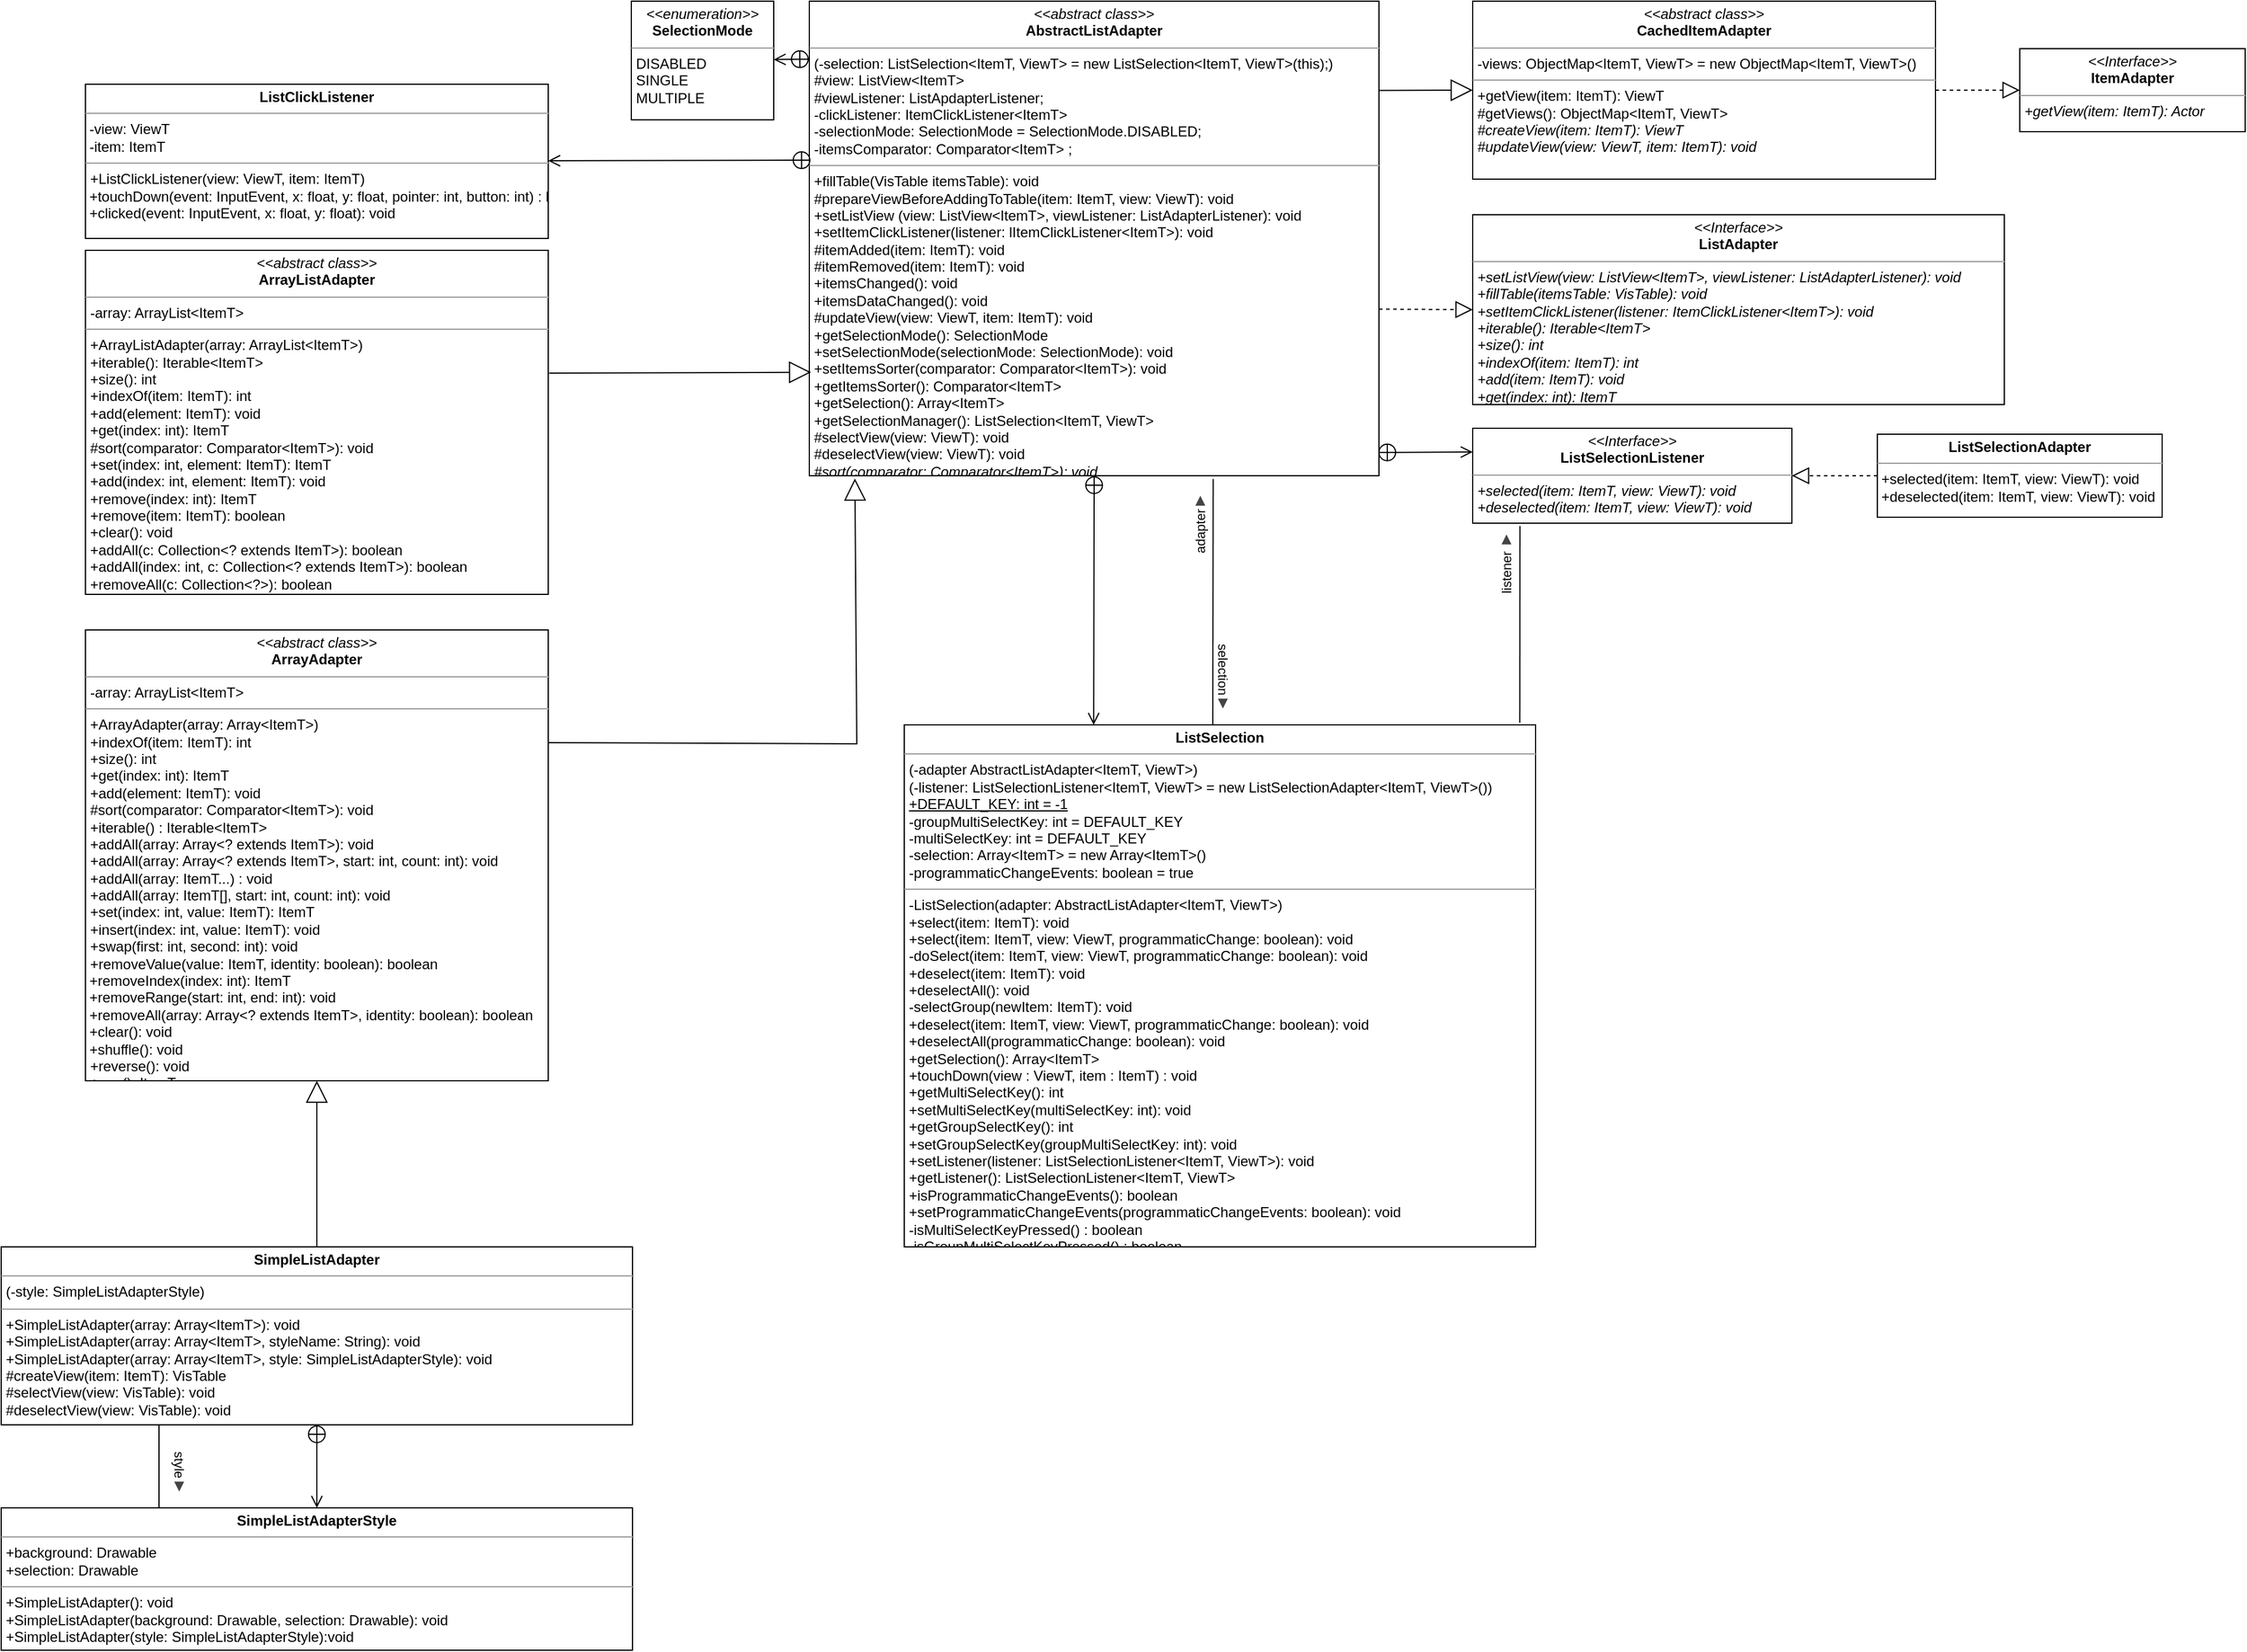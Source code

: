 <mxfile version="13.8.0" type="device"><diagram name="Page-1" id="e7e014a7-5840-1c2e-5031-d8a46d1fe8dd"><mxGraphModel dx="1085" dy="1559" grid="1" gridSize="10" guides="1" tooltips="1" connect="1" arrows="1" fold="1" page="1" pageScale="1" pageWidth="2336" pageHeight="1654" background="#ffffff" math="0" shadow="0"><root><mxCell id="0"/><mxCell id="1" parent="0"/><mxCell id="TXQ5Nb50Pb1mhrxCTXwo-2" value="&lt;p style=&quot;margin: 0px ; margin-top: 4px ; text-align: center&quot;&gt;&lt;i&gt;&amp;lt;&amp;lt;abstract class&amp;gt;&amp;gt;&lt;/i&gt;&lt;br&gt;&lt;b&gt;AbstractListAdapter&lt;/b&gt;&lt;/p&gt;&lt;hr size=&quot;1&quot;&gt;&lt;p style=&quot;margin: 0px ; margin-left: 4px&quot;&gt;(-selection: ListSelection&amp;lt;ItemT, ViewT&amp;gt;&amp;nbsp;= new ListSelection&amp;lt;ItemT, ViewT&amp;gt;(this);)&lt;br&gt;&lt;/p&gt;&lt;p style=&quot;margin: 0px ; margin-left: 4px&quot;&gt;#view: ListView&amp;lt;ItemT&amp;gt;&lt;br style=&quot;padding: 0px ; margin: 0px&quot;&gt;#viewListener: ListApdapterListener;&lt;br style=&quot;padding: 0px ; margin: 0px&quot;&gt;-clickListener: ItemClickListener&amp;lt;ItemT&amp;gt;&lt;br style=&quot;padding: 0px ; margin: 0px&quot;&gt;-selectionMode: SelectionMode = SelectionMode.DISABLED;&lt;br style=&quot;padding: 0px ; margin: 0px&quot;&gt;-itemsComparator:&amp;nbsp;Comparator&amp;lt;ItemT&amp;gt; ;&lt;/p&gt;&lt;hr size=&quot;1&quot;&gt;&lt;p style=&quot;margin: 0px ; margin-left: 4px&quot;&gt;+fillTable(VisTable itemsTable): void&lt;br style=&quot;padding: 0px ; margin: 0px&quot;&gt;#prepareViewBeforeAddingToTable(item: ItemT, view: ViewT): void&lt;br style=&quot;padding: 0px ; margin: 0px&quot;&gt;+setListView (view: ListView&amp;lt;ItemT&amp;gt;, viewListener: ListAdapterListener): void&lt;br style=&quot;padding: 0px ; margin: 0px&quot;&gt;+setItemClickListener(listener: lItemClickListener&amp;lt;ItemT&amp;gt;): void&lt;br style=&quot;padding: 0px ; margin: 0px&quot;&gt;#itemAdded(item: ItemT): void&lt;br style=&quot;padding: 0px ; margin: 0px&quot;&gt;#itemRemoved(item: ItemT): void&lt;br style=&quot;padding: 0px ; margin: 0px&quot;&gt;+itemsChanged(): void&lt;br style=&quot;padding: 0px ; margin: 0px&quot;&gt;+itemsDataChanged(): void&lt;br style=&quot;padding: 0px ; margin: 0px&quot;&gt;#updateView(view: ViewT, item: ItemT): void&lt;br style=&quot;padding: 0px ; margin: 0px&quot;&gt;+getSelectionMode(): SelectionMode&lt;br style=&quot;padding: 0px ; margin: 0px&quot;&gt;+setSelectionMode(selectionMode: SelectionMode): void&lt;br style=&quot;padding: 0px ; margin: 0px&quot;&gt;+setItemsSorter(comparator: Comparator&amp;lt;ItemT&amp;gt;): void&lt;br style=&quot;padding: 0px ; margin: 0px&quot;&gt;+getItemsSorter(): Comparator&amp;lt;ItemT&amp;gt;&lt;br style=&quot;padding: 0px ; margin: 0px&quot;&gt;+getSelection(): Array&amp;lt;ItemT&amp;gt;&lt;br style=&quot;padding: 0px ; margin: 0px&quot;&gt;+getSelectionManager(): ListSelection&amp;lt;ItemT, ViewT&amp;gt;&lt;br style=&quot;padding: 0px ; margin: 0px&quot;&gt;#selectView(view: ViewT): void&lt;br style=&quot;padding: 0px ; margin: 0px&quot;&gt;#deselectView(view: ViewT): void&lt;br style=&quot;padding: 0px ; margin: 0px&quot;&gt;&lt;i&gt;#sort(comparator: Comparator&amp;lt;ItemT&amp;gt;): void&lt;/i&gt;&lt;br&gt;&lt;/p&gt;" style="verticalAlign=top;align=left;overflow=fill;fontSize=12;fontFamily=Helvetica;html=1;" vertex="1" parent="1"><mxGeometry x="840" y="40" width="480" height="400" as="geometry"/></mxCell><mxCell id="TXQ5Nb50Pb1mhrxCTXwo-3" value="&lt;p style=&quot;margin: 0px ; margin-top: 4px ; text-align: center&quot;&gt;&lt;i&gt;&amp;lt;&amp;lt;abstract class&amp;gt;&amp;gt;&lt;/i&gt;&lt;br&gt;&lt;b&gt;CachedItemAdapter&lt;/b&gt;&lt;/p&gt;&lt;hr size=&quot;1&quot;&gt;&lt;p style=&quot;margin: 0px ; margin-left: 4px&quot;&gt;&lt;span style=&quot;font-size: 12px&quot;&gt;-views: ObjectMap&amp;lt;ItemT, ViewT&amp;gt; = new ObjectMap&amp;lt;ItemT, ViewT&amp;gt;()&lt;/span&gt;&lt;br&gt;&lt;/p&gt;&lt;hr size=&quot;1&quot;&gt;&lt;p style=&quot;margin: 0px ; margin-left: 4px&quot;&gt;&lt;span style=&quot;font-size: 12px&quot;&gt;+getView(item: ItemT): ViewT&lt;/span&gt;&lt;br&gt;&lt;/p&gt;&lt;p style=&quot;margin: 0px ; margin-left: 4px&quot;&gt;&lt;span style=&quot;font-size: 12px&quot;&gt;#getViews():&amp;nbsp;&lt;/span&gt;&lt;span&gt;ObjectMap&amp;lt;ItemT, ViewT&amp;gt;&lt;/span&gt;&lt;/p&gt;&lt;p style=&quot;margin: 0px ; margin-left: 4px&quot;&gt;&lt;span&gt;&lt;i&gt;&lt;span style=&quot;font-size: 12px&quot;&gt;#createView(item: ItemT): ViewT&lt;/span&gt;&lt;br&gt;&lt;/i&gt;&lt;/span&gt;&lt;/p&gt;&lt;p style=&quot;margin: 0px ; margin-left: 4px&quot;&gt;&lt;span&gt;&lt;span style=&quot;font-size: 12px&quot;&gt;&lt;i&gt;#updateView(view: ViewT, item: ItemT): void&lt;/i&gt;&lt;/span&gt;&lt;br&gt;&lt;/span&gt;&lt;/p&gt;" style="verticalAlign=top;align=left;overflow=fill;fontSize=12;fontFamily=Helvetica;html=1;" vertex="1" parent="1"><mxGeometry x="1399" y="40" width="390" height="150" as="geometry"/></mxCell><mxCell id="TXQ5Nb50Pb1mhrxCTXwo-4" value="&lt;p style=&quot;margin: 0px ; margin-top: 4px ; text-align: center&quot;&gt;&lt;i&gt;&amp;lt;&amp;lt;Interface&amp;gt;&amp;gt;&lt;/i&gt;&lt;br&gt;&lt;b&gt;ItemAdapter&lt;/b&gt;&lt;/p&gt;&lt;hr size=&quot;1&quot;&gt;&lt;p style=&quot;margin: 0px ; margin-left: 4px&quot;&gt;&lt;span style=&quot;font-size: 12px&quot;&gt;&lt;i&gt;+getView(item: ItemT): Actor&lt;/i&gt;&lt;/span&gt;&lt;br&gt;&lt;/p&gt;" style="verticalAlign=top;align=left;overflow=fill;fontSize=12;fontFamily=Helvetica;html=1;" vertex="1" parent="1"><mxGeometry x="1860" y="80" width="190" height="70" as="geometry"/></mxCell><mxCell id="TXQ5Nb50Pb1mhrxCTXwo-7" value="&lt;p style=&quot;margin: 0px ; margin-top: 4px ; text-align: center&quot;&gt;&lt;i&gt;&amp;lt;&amp;lt;Interface&amp;gt;&amp;gt;&lt;/i&gt;&lt;br&gt;&lt;b&gt;ListAdapter&lt;/b&gt;&lt;/p&gt;&lt;hr size=&quot;1&quot;&gt;&lt;p style=&quot;margin: 0px ; margin-left: 4px&quot;&gt;&lt;span style=&quot;font-size: 12px&quot;&gt;&lt;i&gt;+setListView(view: ListView&amp;lt;ItemT&amp;gt;, viewListener: ListAdapterListener): void&lt;/i&gt;&lt;/span&gt;&lt;br&gt;&lt;/p&gt;&lt;p style=&quot;margin: 0px ; margin-left: 4px&quot;&gt;&lt;i&gt;&lt;span style=&quot;font-size: 12px&quot;&gt;+fillTable(itemsTable: VisTable): void&lt;/span&gt;&lt;br&gt;&lt;/i&gt;&lt;/p&gt;&lt;p style=&quot;margin: 0px ; margin-left: 4px&quot;&gt;&lt;i&gt;&lt;span style=&quot;font-size: 12px&quot;&gt;+setItemClickListener(listener: ItemClickListener&amp;lt;ItemT&amp;gt;): void&lt;/span&gt;&lt;br&gt;&lt;/i&gt;&lt;/p&gt;&lt;p style=&quot;margin: 0px ; margin-left: 4px&quot;&gt;&lt;i&gt;&lt;span style=&quot;font-size: 12px&quot;&gt;+iterable(): Iterable&amp;lt;ItemT&amp;gt;&lt;/span&gt;&lt;br&gt;&lt;/i&gt;&lt;/p&gt;&lt;p style=&quot;margin: 0px ; margin-left: 4px&quot;&gt;&lt;i&gt;&lt;span style=&quot;font-size: 12px&quot;&gt;+size(): int&lt;/span&gt;&lt;br&gt;&lt;/i&gt;&lt;/p&gt;&lt;p style=&quot;margin: 0px ; margin-left: 4px&quot;&gt;&lt;i&gt;&lt;span style=&quot;font-size: 12px&quot;&gt;+indexOf(item: ItemT): int&lt;/span&gt;&lt;br&gt;&lt;/i&gt;&lt;/p&gt;&lt;p style=&quot;margin: 0px ; margin-left: 4px&quot;&gt;&lt;i&gt;&lt;span style=&quot;font-size: 12px&quot;&gt;+add(item: ItemT): void&lt;/span&gt;&lt;br&gt;&lt;/i&gt;&lt;/p&gt;&lt;p style=&quot;margin: 0px ; margin-left: 4px&quot;&gt;&lt;i&gt;&lt;span style=&quot;font-size: 12px&quot;&gt;+get(index: int): ItemT&lt;/span&gt;&lt;br&gt;&lt;/i&gt;&lt;/p&gt;" style="verticalAlign=top;align=left;overflow=fill;fontSize=12;fontFamily=Helvetica;html=1;" vertex="1" parent="1"><mxGeometry x="1399" y="220" width="448" height="160" as="geometry"/></mxCell><mxCell id="TXQ5Nb50Pb1mhrxCTXwo-8" value="" style="endArrow=block;endSize=16;endFill=0;html=1;exitX=0.999;exitY=0.188;exitDx=0;exitDy=0;entryX=0;entryY=0.5;entryDx=0;entryDy=0;exitPerimeter=0;" edge="1" parent="1" source="TXQ5Nb50Pb1mhrxCTXwo-2" target="TXQ5Nb50Pb1mhrxCTXwo-3"><mxGeometry width="160" relative="1" as="geometry"><mxPoint x="1400" y="470" as="sourcePoint"/><mxPoint x="1560" y="470" as="targetPoint"/></mxGeometry></mxCell><mxCell id="TXQ5Nb50Pb1mhrxCTXwo-9" value="" style="endArrow=block;dashed=1;endFill=0;endSize=12;html=1;exitX=1;exitY=0.5;exitDx=0;exitDy=0;entryX=0;entryY=0.5;entryDx=0;entryDy=0;" edge="1" parent="1" source="TXQ5Nb50Pb1mhrxCTXwo-3" target="TXQ5Nb50Pb1mhrxCTXwo-4"><mxGeometry width="160" relative="1" as="geometry"><mxPoint x="1710" y="257" as="sourcePoint"/><mxPoint x="1870" y="257" as="targetPoint"/></mxGeometry></mxCell><mxCell id="TXQ5Nb50Pb1mhrxCTXwo-10" value="" style="endArrow=block;dashed=1;endFill=0;endSize=12;html=1;exitX=1;exitY=0.649;exitDx=0;exitDy=0;entryX=0;entryY=0.5;entryDx=0;entryDy=0;exitPerimeter=0;" edge="1" parent="1" source="TXQ5Nb50Pb1mhrxCTXwo-2" target="TXQ5Nb50Pb1mhrxCTXwo-7"><mxGeometry width="160" relative="1" as="geometry"><mxPoint x="1290" y="390" as="sourcePoint"/><mxPoint x="1450" y="390" as="targetPoint"/></mxGeometry></mxCell><mxCell id="TXQ5Nb50Pb1mhrxCTXwo-12" value="&lt;p style=&quot;margin: 0px ; margin-top: 4px ; text-align: center&quot;&gt;&lt;i&gt;&amp;lt;&amp;lt;abstract class&amp;gt;&amp;gt;&lt;/i&gt;&lt;br&gt;&lt;b&gt;ArrayListAdapter&lt;/b&gt;&lt;/p&gt;&lt;hr size=&quot;1&quot;&gt;&lt;p style=&quot;margin: 0px ; margin-left: 4px&quot;&gt;&lt;span style=&quot;font-size: 12px&quot;&gt;-array: ArrayList&amp;lt;ItemT&amp;gt;&lt;/span&gt;&lt;br&gt;&lt;/p&gt;&lt;hr size=&quot;1&quot;&gt;&lt;p style=&quot;margin: 0px ; margin-left: 4px&quot;&gt;&lt;span style=&quot;font-size: 12px&quot;&gt;+ArrayListAdapter(array: ArrayList&amp;lt;ItemT&amp;gt;)&lt;/span&gt;&lt;br&gt;&lt;/p&gt;&lt;p style=&quot;margin: 0px ; margin-left: 4px&quot;&gt;&lt;span style=&quot;font-size: 12px&quot;&gt;+iterable(): Iterable&amp;lt;ItemT&amp;gt;&lt;/span&gt;&lt;br&gt;&lt;/p&gt;&lt;p style=&quot;margin: 0px ; margin-left: 4px&quot;&gt;&lt;span style=&quot;font-size: 12px&quot;&gt;+size(): int&lt;/span&gt;&lt;br&gt;&lt;/p&gt;&lt;p style=&quot;margin: 0px ; margin-left: 4px&quot;&gt;&lt;span style=&quot;font-size: 12px&quot;&gt;+indexOf(item: ItemT): int&lt;/span&gt;&lt;br&gt;&lt;/p&gt;&lt;p style=&quot;margin: 0px ; margin-left: 4px&quot;&gt;&lt;span style=&quot;font-size: 12px&quot;&gt;+add(element: ItemT): void&lt;/span&gt;&lt;br&gt;&lt;/p&gt;&lt;p style=&quot;margin: 0px ; margin-left: 4px&quot;&gt;&lt;span style=&quot;font-size: 12px&quot;&gt;+get(index: int): ItemT&lt;/span&gt;&lt;br&gt;&lt;/p&gt;&lt;p style=&quot;margin: 0px ; margin-left: 4px&quot;&gt;&lt;span style=&quot;font-size: 12px&quot;&gt;#sort(comparator: Comparator&amp;lt;ItemT&amp;gt;): void&lt;/span&gt;&lt;br&gt;&lt;/p&gt;&lt;p style=&quot;margin: 0px ; margin-left: 4px&quot;&gt;&lt;span style=&quot;font-size: 12px&quot;&gt;+set(index: int, element: ItemT): ItemT&lt;/span&gt;&lt;br&gt;&lt;/p&gt;&lt;p style=&quot;margin: 0px ; margin-left: 4px&quot;&gt;&lt;span style=&quot;font-size: 12px&quot;&gt;+add(index: int, element: ItemT): void&lt;/span&gt;&lt;br&gt;&lt;/p&gt;&lt;p style=&quot;margin: 0px ; margin-left: 4px&quot;&gt;&lt;span style=&quot;font-size: 12px&quot;&gt;+remove(index: int): ItemT&lt;/span&gt;&lt;br&gt;&lt;/p&gt;&lt;p style=&quot;margin: 0px ; margin-left: 4px&quot;&gt;&lt;span style=&quot;font-size: 12px&quot;&gt;+remove(item: ItemT): boolean&lt;/span&gt;&lt;br&gt;&lt;/p&gt;&lt;p style=&quot;margin: 0px ; margin-left: 4px&quot;&gt;&lt;span style=&quot;font-size: 12px&quot;&gt;+clear(): void&lt;br&gt;+addAll(c: Collection&amp;lt;? extends ItemT&amp;gt;): boolean&lt;/span&gt;&lt;br&gt;&lt;/p&gt;&lt;p style=&quot;margin: 0px ; margin-left: 4px&quot;&gt;&lt;span style=&quot;font-size: 12px&quot;&gt;+addAll(index: int, c: Collection&amp;lt;? extends ItemT&amp;gt;): boolean&lt;/span&gt;&lt;br&gt;&lt;/p&gt;&lt;p style=&quot;margin: 0px ; margin-left: 4px&quot;&gt;&lt;span style=&quot;font-size: 12px&quot;&gt;+removeAll(c: Collection&amp;lt;?&amp;gt;): boolean&lt;/span&gt;&lt;/p&gt;" style="verticalAlign=top;align=left;overflow=fill;fontSize=12;fontFamily=Helvetica;html=1;" vertex="1" parent="1"><mxGeometry x="230" y="250" width="390" height="290" as="geometry"/></mxCell><mxCell id="TXQ5Nb50Pb1mhrxCTXwo-13" value="" style="endArrow=block;endSize=16;endFill=0;html=1;exitX=1.002;exitY=0.357;exitDx=0;exitDy=0;exitPerimeter=0;entryX=0.003;entryY=0.782;entryDx=0;entryDy=0;entryPerimeter=0;" edge="1" parent="1" source="TXQ5Nb50Pb1mhrxCTXwo-12" target="TXQ5Nb50Pb1mhrxCTXwo-2"><mxGeometry width="160" relative="1" as="geometry"><mxPoint x="670" y="295" as="sourcePoint"/><mxPoint x="630" y="299.29" as="targetPoint"/></mxGeometry></mxCell><mxCell id="TXQ5Nb50Pb1mhrxCTXwo-14" value="&lt;p style=&quot;margin: 0px ; margin-top: 4px ; text-align: center&quot;&gt;&lt;i&gt;&amp;lt;&amp;lt;abstract class&amp;gt;&amp;gt;&lt;/i&gt;&lt;br&gt;&lt;b&gt;ArrayAdapter&lt;/b&gt;&lt;/p&gt;&lt;hr size=&quot;1&quot;&gt;&lt;p style=&quot;margin: 0px ; margin-left: 4px&quot;&gt;&lt;span style=&quot;font-size: 12px&quot;&gt;-array: ArrayList&amp;lt;ItemT&amp;gt;&lt;/span&gt;&lt;br&gt;&lt;/p&gt;&lt;hr size=&quot;1&quot;&gt;&lt;p style=&quot;margin: 0px ; margin-left: 4px&quot;&gt;&lt;span style=&quot;font-size: 12px&quot;&gt;+ArrayAdapter(array: Array&amp;lt;ItemT&amp;gt;)&lt;/span&gt;&lt;br&gt;&lt;/p&gt;&lt;p style=&quot;margin: 0px ; margin-left: 4px&quot;&gt;&lt;span style=&quot;font-size: 12px&quot;&gt;+indexOf(item: ItemT): int&lt;/span&gt;&lt;br&gt;&lt;/p&gt;&lt;p style=&quot;margin: 0px ; margin-left: 4px&quot;&gt;&lt;span&gt;+size(): int&lt;/span&gt;&lt;br&gt;&lt;/p&gt;&lt;p style=&quot;margin: 0px ; margin-left: 4px&quot;&gt;+get(index: int): ItemT&lt;span&gt;&lt;br&gt;&lt;/span&gt;&lt;/p&gt;&lt;p style=&quot;margin: 0px ; margin-left: 4px&quot;&gt;+add(element: ItemT): void&lt;br&gt;&lt;/p&gt;&lt;p style=&quot;margin: 0px ; margin-left: 4px&quot;&gt;&lt;span&gt;#sort(comparator: Comparator&amp;lt;ItemT&amp;gt;): void&lt;/span&gt;&lt;br&gt;&lt;/p&gt;&lt;p style=&quot;margin: 0px ; margin-left: 4px&quot;&gt;&lt;span style=&quot;font-size: 12px&quot;&gt;+iterable() : Iterable&amp;lt;ItemT&amp;gt;&lt;/span&gt;&lt;br&gt;&lt;/p&gt;&lt;p style=&quot;margin: 0px ; margin-left: 4px&quot;&gt;&lt;span style=&quot;font-size: 12px&quot;&gt;+addAll(array: Array&amp;lt;? extends ItemT&amp;gt;): void&lt;/span&gt;&lt;br&gt;&lt;/p&gt;&lt;p style=&quot;margin: 0px ; margin-left: 4px&quot;&gt;&lt;span style=&quot;font-size: 12px&quot;&gt;+addAll(array: Array&amp;lt;? extends ItemT&amp;gt;, start: int, count: int): void&lt;/span&gt;&lt;br&gt;&lt;/p&gt;&lt;p style=&quot;margin: 0px ; margin-left: 4px&quot;&gt;&lt;span style=&quot;font-size: 12px&quot;&gt;+addAll(array: ItemT...) : void&lt;/span&gt;&lt;br&gt;&lt;/p&gt;&lt;p style=&quot;margin: 0px ; margin-left: 4px&quot;&gt;&lt;span style=&quot;font-size: 12px&quot;&gt;+addAll(array: ItemT[], start: int, count: int): void&lt;/span&gt;&lt;br&gt;&lt;/p&gt;&lt;p style=&quot;margin: 0px ; margin-left: 4px&quot;&gt;&lt;span&gt;+set(index: int, value: ItemT): ItemT&lt;/span&gt;&lt;br&gt;&lt;/p&gt;&lt;p style=&quot;margin: 0px ; margin-left: 4px&quot;&gt;&lt;span style=&quot;font-size: 12px&quot;&gt;+insert(index: int, value: ItemT): void&lt;/span&gt;&lt;br&gt;&lt;/p&gt;&lt;p style=&quot;margin: 0px ; margin-left: 4px&quot;&gt;&lt;span style=&quot;font-size: 12px&quot;&gt;+swap(first: int, second: int): void&lt;/span&gt;&lt;br&gt;&lt;/p&gt;&lt;p style=&quot;margin: 0px ; margin-left: 4px&quot;&gt;&lt;span style=&quot;font-size: 12px&quot;&gt;+removeValue(value: ItemT, identity: boolean): boolean&lt;/span&gt;&lt;br&gt;&lt;/p&gt;&lt;span style=&quot;font-size: 12px&quot;&gt;&amp;nbsp;+removeIndex(index: int): ItemT&lt;/span&gt;&lt;br&gt;&lt;span style=&quot;font-size: 12px&quot;&gt;&amp;nbsp;+removeRange(start: int, end: int): void&lt;br&gt;&amp;nbsp;+removeAll(array: Array&amp;lt;? extends ItemT&amp;gt;, identity: boolean): boolean&lt;br&gt;&lt;/span&gt;&amp;nbsp;+clear(): void&lt;br&gt;&lt;span style=&quot;font-size: 12px&quot;&gt;&amp;nbsp;+shuffle(): void&lt;/span&gt;&lt;br&gt;&lt;p style=&quot;margin: 0px ; margin-left: 4px&quot;&gt;&lt;span&gt;+reverse(): void&lt;/span&gt;&lt;br&gt;&lt;/p&gt;&lt;p style=&quot;margin: 0px ; margin-left: 4px&quot;&gt;&lt;span&gt;&lt;span style=&quot;font-size: 12px&quot;&gt;+pop(): ItemT&lt;/span&gt;&lt;br&gt;&lt;/span&gt;&lt;/p&gt;" style="verticalAlign=top;align=left;overflow=fill;fontSize=12;fontFamily=Helvetica;html=1;" vertex="1" parent="1"><mxGeometry x="230" y="570" width="390" height="380" as="geometry"/></mxCell><mxCell id="TXQ5Nb50Pb1mhrxCTXwo-15" value="" style="endArrow=block;endSize=16;endFill=0;html=1;rounded=0;exitX=1;exitY=0.25;exitDx=0;exitDy=0;entryX=0.08;entryY=1.006;entryDx=0;entryDy=0;entryPerimeter=0;" edge="1" parent="1" source="TXQ5Nb50Pb1mhrxCTXwo-14" target="TXQ5Nb50Pb1mhrxCTXwo-2"><mxGeometry width="160" relative="1" as="geometry"><mxPoint x="710" y="712.246" as="sourcePoint"/><mxPoint x="810" y="710.003" as="targetPoint"/><Array as="points"><mxPoint x="880" y="666"/></Array></mxGeometry></mxCell><mxCell id="TXQ5Nb50Pb1mhrxCTXwo-16" value="&lt;p style=&quot;margin: 0px ; margin-top: 4px ; text-align: center&quot;&gt;&lt;b&gt;SimpleListAdapter&lt;/b&gt;&lt;/p&gt;&lt;hr size=&quot;1&quot;&gt;&lt;p style=&quot;margin: 0px ; margin-left: 4px&quot;&gt;(-style: SimpleListAdapterStyle)&lt;br&gt;&lt;/p&gt;&lt;hr size=&quot;1&quot;&gt;&lt;p style=&quot;margin: 0px ; margin-left: 4px&quot;&gt;&lt;span style=&quot;font-size: 12px&quot;&gt;+SimpleListAdapter(array: Array&amp;lt;ItemT&amp;gt;): void&lt;/span&gt;&lt;br&gt;&lt;/p&gt;&lt;p style=&quot;margin: 0px ; margin-left: 4px&quot;&gt;&lt;span style=&quot;font-size: 12px&quot;&gt;+SimpleListAdapter(array: Array&amp;lt;ItemT&amp;gt;, styleName: String): void&lt;/span&gt;&lt;br&gt;&lt;/p&gt;&lt;p style=&quot;margin: 0px ; margin-left: 4px&quot;&gt;&lt;span style=&quot;font-size: 12px&quot;&gt;+SimpleListAdapter(array: Array&amp;lt;ItemT&amp;gt;, style: SimpleListAdapterStyle): void&lt;/span&gt;&lt;br&gt;&lt;/p&gt;&lt;p style=&quot;margin: 0px ; margin-left: 4px&quot;&gt;&lt;span style=&quot;font-size: 12px&quot;&gt;#createView(item: ItemT): VisTable&lt;/span&gt;&lt;br&gt;&lt;/p&gt;&lt;p style=&quot;margin: 0px ; margin-left: 4px&quot;&gt;&lt;span style=&quot;font-size: 12px&quot;&gt;#selectView(view: VisTable): void&lt;/span&gt;&lt;br&gt;&lt;/p&gt;&lt;p style=&quot;margin: 0px ; margin-left: 4px&quot;&gt;&lt;span style=&quot;font-size: 12px&quot;&gt;#deselectView(view: VisTable): void&lt;/span&gt;&lt;br&gt;&lt;/p&gt;" style="verticalAlign=top;align=left;overflow=fill;fontSize=12;fontFamily=Helvetica;html=1;" vertex="1" parent="1"><mxGeometry x="159" y="1090" width="532" height="150" as="geometry"/></mxCell><mxCell id="TXQ5Nb50Pb1mhrxCTXwo-17" value="" style="endArrow=block;endSize=16;endFill=0;html=1;" edge="1" parent="1" source="TXQ5Nb50Pb1mhrxCTXwo-16" target="TXQ5Nb50Pb1mhrxCTXwo-14"><mxGeometry width="160" relative="1" as="geometry"><mxPoint x="720" y="607.85" as="sourcePoint"/><mxPoint x="820" y="534.953" as="targetPoint"/></mxGeometry></mxCell><mxCell id="TXQ5Nb50Pb1mhrxCTXwo-26" value="" style="endArrow=open;startArrow=circlePlus;endFill=0;startFill=0;endSize=8;html=1;" edge="1" parent="1" source="TXQ5Nb50Pb1mhrxCTXwo-16" target="TXQ5Nb50Pb1mhrxCTXwo-27"><mxGeometry width="160" relative="1" as="geometry"><mxPoint x="810" y="940" as="sourcePoint"/><mxPoint x="930" y="905" as="targetPoint"/></mxGeometry></mxCell><mxCell id="TXQ5Nb50Pb1mhrxCTXwo-27" value="&lt;p style=&quot;margin: 0px ; margin-top: 4px ; text-align: center&quot;&gt;&lt;b&gt;SimpleListAdapterStyle&lt;/b&gt;&lt;/p&gt;&lt;hr size=&quot;1&quot;&gt;&lt;p style=&quot;margin: 0px ; margin-left: 4px&quot;&gt;+background: Drawable&lt;/p&gt;&lt;p style=&quot;margin: 0px ; margin-left: 4px&quot;&gt;+selection: Drawable&lt;/p&gt;&lt;hr size=&quot;1&quot;&gt;&lt;p style=&quot;margin: 0px ; margin-left: 4px&quot;&gt;&lt;span style=&quot;font-size: 12px&quot;&gt;+SimpleListAdapter(): void&lt;/span&gt;&lt;/p&gt;&lt;p style=&quot;margin: 0px 0px 0px 4px&quot;&gt;+SimpleListAdapter(background: Drawable, selection: Drawable): void&lt;/p&gt;&lt;p style=&quot;margin: 0px 0px 0px 4px&quot;&gt;+SimpleListAdapter(style: SimpleListAdapterStyle):void&lt;/p&gt;&lt;div&gt;&lt;br&gt;&lt;/div&gt;&lt;div&gt;&lt;font color=&quot;#ff99cc&quot;&gt;&lt;br&gt;&lt;/font&gt;&lt;/div&gt;" style="verticalAlign=top;align=left;overflow=fill;fontSize=12;fontFamily=Helvetica;html=1;" vertex="1" parent="1"><mxGeometry x="159" y="1310" width="532" height="120" as="geometry"/></mxCell><mxCell id="TXQ5Nb50Pb1mhrxCTXwo-28" value="&lt;p style=&quot;margin: 0px ; margin-top: 4px ; text-align: center&quot;&gt;&lt;i&gt;&amp;lt;&amp;lt;enumeration&amp;gt;&amp;gt;&lt;/i&gt;&lt;br&gt;&lt;b&gt;SelectionMode&lt;/b&gt;&lt;/p&gt;&lt;hr size=&quot;1&quot;&gt;&lt;p style=&quot;margin: 0px ; margin-left: 4px&quot;&gt;&lt;span style=&quot;font-size: 12px&quot;&gt;DISABLED&lt;/span&gt;&lt;br&gt;&lt;/p&gt;&lt;p style=&quot;margin: 0px ; margin-left: 4px&quot;&gt;&lt;span style=&quot;font-size: 12px&quot;&gt;SINGLE&lt;br&gt;MULTIPLE&lt;/span&gt;&lt;/p&gt;" style="verticalAlign=top;align=left;overflow=fill;fontSize=12;fontFamily=Helvetica;html=1;" vertex="1" parent="1"><mxGeometry x="690" y="40" width="120" height="100" as="geometry"/></mxCell><mxCell id="TXQ5Nb50Pb1mhrxCTXwo-29" value="" style="endArrow=open;startArrow=circlePlus;endFill=0;startFill=0;endSize=8;html=1;exitX=0;exitY=0.122;exitDx=0;exitDy=0;exitPerimeter=0;" edge="1" parent="1" source="TXQ5Nb50Pb1mhrxCTXwo-2" target="TXQ5Nb50Pb1mhrxCTXwo-28"><mxGeometry width="160" relative="1" as="geometry"><mxPoint x="910" y="490" as="sourcePoint"/><mxPoint x="1070" y="490" as="targetPoint"/></mxGeometry></mxCell><mxCell id="TXQ5Nb50Pb1mhrxCTXwo-30" value="&lt;p style=&quot;margin: 0px ; margin-top: 4px ; text-align: center&quot;&gt;&lt;b&gt;ListSelection&lt;/b&gt;&lt;/p&gt;&lt;hr size=&quot;1&quot;&gt;&lt;p style=&quot;margin: 0px ; margin-left: 4px&quot;&gt;(-adapter AbstractListAdapter&amp;lt;ItemT, ViewT&amp;gt;)&lt;/p&gt;&lt;p style=&quot;margin: 0px ; margin-left: 4px&quot;&gt;(-listener: ListSelectionListener&amp;lt;ItemT, ViewT&amp;gt; = new ListSelectionAdapter&amp;lt;ItemT, ViewT&amp;gt;())&lt;br&gt;&lt;/p&gt;&lt;p style=&quot;margin: 0px ; margin-left: 4px&quot;&gt;&lt;u&gt;+DEFAULT_KEY: int = -1&lt;/u&gt;&lt;br&gt;&lt;/p&gt;&lt;p style=&quot;margin: 0px ; margin-left: 4px&quot;&gt;&lt;span style=&quot;font-size: 12px&quot;&gt;-groupMultiSelectKey: int = DEFAULT_KEY&lt;/span&gt;&lt;/p&gt;&lt;p style=&quot;margin: 0px ; margin-left: 4px&quot;&gt;&lt;span style=&quot;font-size: 12px&quot;&gt;-multiSelectKey: int = DEFAULT_KEY&lt;/span&gt;&lt;/p&gt;&lt;p style=&quot;margin: 0px ; margin-left: 4px&quot;&gt;&lt;span style=&quot;font-size: 12px&quot;&gt;-selection: Array&amp;lt;ItemT&amp;gt; = new Array&amp;lt;ItemT&amp;gt;()&lt;/span&gt;&lt;br&gt;&lt;/p&gt;&lt;p style=&quot;margin: 0px ; margin-left: 4px&quot;&gt;&lt;span style=&quot;font-size: 12px&quot;&gt;-programmaticChangeEvents: boolean = true&lt;/span&gt;&lt;/p&gt;&lt;hr size=&quot;1&quot;&gt;&lt;p style=&quot;margin: 0px ; margin-left: 4px&quot;&gt;&lt;span style=&quot;font-size: 12px&quot;&gt;-ListSelection(adapter: AbstractListAdapter&amp;lt;ItemT, ViewT&amp;gt;)&lt;/span&gt;&lt;br&gt;&lt;/p&gt;&lt;p style=&quot;margin: 0px ; margin-left: 4px&quot;&gt;&lt;span style=&quot;font-size: 12px&quot;&gt;+select(item: ItemT): void&lt;br&gt;&lt;/span&gt;&lt;span&gt;+select(item: ItemT, view: ViewT, programmaticChange: boolean): void&lt;/span&gt;&lt;/p&gt;&lt;p style=&quot;margin: 0px ; margin-left: 4px&quot;&gt;&lt;span style=&quot;font-size: 12px&quot;&gt;-doSelect(item: ItemT, view: ViewT, programmaticChange: boolean): void&lt;/span&gt;&lt;br&gt;&lt;/p&gt;&lt;p style=&quot;margin: 0px ; margin-left: 4px&quot;&gt;&lt;span style=&quot;font-size: 12px&quot;&gt;+deselect(item: ItemT): void&lt;/span&gt;&lt;br&gt;&lt;/p&gt;&lt;p style=&quot;margin: 0px ; margin-left: 4px&quot;&gt;&lt;span style=&quot;font-size: 12px&quot;&gt;+deselectAll(): void&lt;/span&gt;&lt;br&gt;&lt;/p&gt;&lt;p style=&quot;margin: 0px ; margin-left: 4px&quot;&gt;&lt;span style=&quot;font-size: 12px&quot;&gt;-selectGroup(newItem: ItemT): void&lt;/span&gt;&lt;br&gt;&lt;/p&gt;&lt;p style=&quot;margin: 0px ; margin-left: 4px&quot;&gt;&lt;span style=&quot;font-size: 12px&quot;&gt;+deselect(item: ItemT, view: ViewT, programmaticChange: boolean): void&lt;/span&gt;&lt;br&gt;&lt;/p&gt;&lt;p style=&quot;margin: 0px ; margin-left: 4px&quot;&gt;&lt;span style=&quot;font-size: 12px&quot;&gt;+deselectAll(programmaticChange: boolean): void&lt;/span&gt;&lt;br&gt;&lt;/p&gt;&lt;p style=&quot;margin: 0px ; margin-left: 4px&quot;&gt;&lt;span style=&quot;font-size: 12px&quot;&gt;+getSelection(): Array&amp;lt;ItemT&amp;gt;&lt;/span&gt;&lt;/p&gt;&lt;p style=&quot;margin: 0px 0px 0px 4px&quot;&gt;&lt;font style=&quot;font-size: 12px&quot;&gt;&lt;span style=&quot;font-size: 12px&quot;&gt;+to&lt;/span&gt;&lt;font style=&quot;font-size: 12px&quot;&gt;uchDown(view : ViewT, item : ItemT) : void&lt;/font&gt;&lt;/font&gt;&lt;/p&gt;&lt;p style=&quot;margin: 0px 0px 0px 4px&quot;&gt;&lt;font style=&quot;font-size: 12px&quot;&gt;&lt;font style=&quot;font-size: 12px&quot;&gt;+getMultiSelectKey(): int&lt;/font&gt;&lt;/font&gt;&lt;/p&gt;&lt;p style=&quot;margin: 0px 0px 0px 4px&quot;&gt;&lt;font style=&quot;font-size: 12px&quot;&gt;&lt;font style=&quot;font-size: 12px&quot;&gt;+setMultiSelectKey(multiSelectKey: int): void&lt;/font&gt;&lt;/font&gt;&lt;/p&gt;&lt;p style=&quot;margin: 0px 0px 0px 4px&quot;&gt;+getGroupSelectKey(): int&lt;/p&gt;&lt;p style=&quot;margin: 0px 0px 0px 4px&quot;&gt;&lt;/p&gt;&lt;p style=&quot;margin: 0px 0px 0px 4px&quot;&gt;+setGroupSelectKey(groupMultiSelectKey: int): void&lt;/p&gt;&lt;p style=&quot;margin: 0px 0px 0px 4px&quot;&gt;+setListener(listener: ListSelectionListener&amp;lt;ItemT, ViewT&amp;gt;): void&lt;/p&gt;&lt;p style=&quot;margin: 0px 0px 0px 4px&quot;&gt;+getListener(): ListSelectionListener&amp;lt;ItemT, ViewT&amp;gt;&lt;/p&gt;&lt;p style=&quot;margin: 0px 0px 0px 4px&quot;&gt;+isProgrammaticChangeEvents(): boolean&lt;/p&gt;&lt;p style=&quot;margin: 0px 0px 0px 4px&quot;&gt;+setProgrammaticChangeEvents(programmaticChangeEvents: boolean): void&lt;/p&gt;&lt;p style=&quot;margin: 0px 0px 0px 4px&quot;&gt;&lt;span style=&quot;font-size: 12px&quot;&gt;-isMultiSelectKeyPressed() : boolean&lt;/span&gt;&lt;br&gt;&lt;/p&gt;&lt;p style=&quot;margin: 0px 0px 0px 4px&quot;&gt;&lt;span style=&quot;font-size: 12px&quot;&gt;-isGroupMultiSelectKeyPressed() : boolean&lt;/span&gt;&lt;br&gt;&lt;/p&gt;&lt;p style=&quot;margin: 0px 0px 0px 4px&quot;&gt;&lt;span style=&quot;font-size: 12px&quot;&gt;&lt;br&gt;&lt;/span&gt;&lt;/p&gt;" style="verticalAlign=top;align=left;overflow=fill;fontSize=12;fontFamily=Helvetica;html=1;labelBackgroundColor=none;" vertex="1" parent="1"><mxGeometry x="920" y="650" width="532" height="440" as="geometry"/></mxCell><mxCell id="TXQ5Nb50Pb1mhrxCTXwo-31" value="" style="endArrow=open;startArrow=circlePlus;endFill=0;startFill=0;endSize=8;html=1;exitX=0.5;exitY=1;exitDx=0;exitDy=0;entryX=0.3;entryY=0;entryDx=0;entryDy=0;entryPerimeter=0;" edge="1" parent="1" source="TXQ5Nb50Pb1mhrxCTXwo-2" target="TXQ5Nb50Pb1mhrxCTXwo-30"><mxGeometry width="160" relative="1" as="geometry"><mxPoint x="935" y="560" as="sourcePoint"/><mxPoint x="891.25" y="630" as="targetPoint"/></mxGeometry></mxCell><mxCell id="TXQ5Nb50Pb1mhrxCTXwo-32" value="" style="endArrow=none;endFill=0;endSize=12;html=1;fontFamily=Helvetica;fontColor=#000000;entryX=0.709;entryY=1.007;entryDx=0;entryDy=0;entryPerimeter=0;" edge="1" parent="1" target="TXQ5Nb50Pb1mhrxCTXwo-2"><mxGeometry width="160" relative="1" as="geometry"><mxPoint x="1180" y="650" as="sourcePoint"/><mxPoint x="1210" y="600" as="targetPoint"/></mxGeometry></mxCell><mxCell id="TXQ5Nb50Pb1mhrxCTXwo-35" value="adapter&lt;span style=&quot;color: rgb(68 , 68 , 68) ; font-family: &amp;#34;work sans&amp;#34; , sans-serif ; font-size: 14px ; letter-spacing: 0.75px ; text-align: left&quot;&gt;►&lt;/span&gt;" style="edgeLabel;html=1;align=center;verticalAlign=middle;resizable=0;points=[];fontFamily=Helvetica;fontColor=#000000;rotation=-90;" vertex="1" connectable="0" parent="TXQ5Nb50Pb1mhrxCTXwo-32"><mxGeometry x="-0.123" relative="1" as="geometry"><mxPoint x="-12.14" y="-79.14" as="offset"/></mxGeometry></mxCell><mxCell id="TXQ5Nb50Pb1mhrxCTXwo-49" value="selection&lt;span style=&quot;color: rgb(68 , 68 , 68) ; font-family: &amp;#34;work sans&amp;#34; , sans-serif ; font-size: 14px ; letter-spacing: 0.75px ; text-align: left&quot;&gt;►&lt;/span&gt;" style="edgeLabel;html=1;align=center;verticalAlign=middle;resizable=0;points=[];fontFamily=Helvetica;fontColor=#000000;rotation=90;" vertex="1" connectable="0" parent="TXQ5Nb50Pb1mhrxCTXwo-32"><mxGeometry x="-0.788" y="-2" relative="1" as="geometry"><mxPoint x="7.97" y="-18.29" as="offset"/></mxGeometry></mxCell><mxCell id="TXQ5Nb50Pb1mhrxCTXwo-36" value="&lt;p style=&quot;margin: 0px ; margin-top: 4px ; text-align: center&quot;&gt;&lt;i&gt;&amp;lt;&amp;lt;Interface&amp;gt;&amp;gt;&lt;/i&gt;&lt;br&gt;&lt;b&gt;ListSelectionListener&lt;/b&gt;&lt;/p&gt;&lt;hr size=&quot;1&quot;&gt;&lt;p style=&quot;margin: 0px ; margin-left: 4px&quot;&gt;&lt;span style=&quot;font-size: 12px&quot;&gt;&lt;i&gt;+selected(item: ItemT, view: ViewT): void&lt;/i&gt;&lt;/span&gt;&lt;br&gt;&lt;/p&gt;&lt;p style=&quot;margin: 0px ; margin-left: 4px&quot;&gt;&lt;i&gt;&lt;span style=&quot;font-size: 12px&quot;&gt;+deselected(item: ItemT, view: ViewT): void&lt;/span&gt;&lt;br&gt;&lt;/i&gt;&lt;/p&gt;" style="verticalAlign=top;align=left;overflow=fill;fontSize=12;fontFamily=Helvetica;html=1;" vertex="1" parent="1"><mxGeometry x="1399" y="400" width="269" height="80" as="geometry"/></mxCell><mxCell id="TXQ5Nb50Pb1mhrxCTXwo-37" value="" style="endArrow=open;startArrow=circlePlus;endFill=0;startFill=0;endSize=8;html=1;fontFamily=Helvetica;fontColor=#000000;exitX=0.998;exitY=0.951;exitDx=0;exitDy=0;exitPerimeter=0;entryX=0;entryY=0.25;entryDx=0;entryDy=0;" edge="1" parent="1" source="TXQ5Nb50Pb1mhrxCTXwo-2" target="TXQ5Nb50Pb1mhrxCTXwo-36"><mxGeometry width="160" relative="1" as="geometry"><mxPoint x="1350" y="570" as="sourcePoint"/><mxPoint x="1510" y="570" as="targetPoint"/></mxGeometry></mxCell><mxCell id="TXQ5Nb50Pb1mhrxCTXwo-38" value="&lt;p style=&quot;margin: 0px ; margin-top: 4px ; text-align: center&quot;&gt;&lt;b&gt;ListSelectionAdapter&lt;/b&gt;&lt;/p&gt;&lt;hr size=&quot;1&quot;&gt;&lt;p style=&quot;margin: 0px ; margin-left: 4px&quot;&gt;&lt;/p&gt;&lt;span style=&quot;font-size: 12px&quot;&gt;&amp;nbsp;+selected(item: ItemT, view: ViewT): void&lt;/span&gt;&lt;br&gt;&lt;span style=&quot;font-size: 12px&quot;&gt;&amp;nbsp;+deselected(item: ItemT, view: ViewT): void&lt;/span&gt;&lt;p style=&quot;margin: 0px ; margin-left: 4px&quot;&gt;&lt;br&gt;&lt;/p&gt;&lt;div&gt;&lt;font color=&quot;#ff99cc&quot;&gt;&lt;br&gt;&lt;/font&gt;&lt;/div&gt;" style="verticalAlign=top;align=left;overflow=fill;fontSize=12;fontFamily=Helvetica;html=1;" vertex="1" parent="1"><mxGeometry x="1740" y="405" width="240" height="70" as="geometry"/></mxCell><mxCell id="TXQ5Nb50Pb1mhrxCTXwo-39" value="" style="endArrow=block;dashed=1;endFill=0;endSize=12;html=1;fontFamily=Helvetica;fontColor=#000000;" edge="1" parent="1" source="TXQ5Nb50Pb1mhrxCTXwo-38" target="TXQ5Nb50Pb1mhrxCTXwo-36"><mxGeometry width="160" relative="1" as="geometry"><mxPoint x="1570" y="830" as="sourcePoint"/><mxPoint x="1730" y="830" as="targetPoint"/></mxGeometry></mxCell><mxCell id="TXQ5Nb50Pb1mhrxCTXwo-40" value="" style="endArrow=none;endFill=0;endSize=12;html=1;fontFamily=Helvetica;fontColor=#000000;exitX=0.975;exitY=-0.004;exitDx=0;exitDy=0;exitPerimeter=0;entryX=0.148;entryY=1.03;entryDx=0;entryDy=0;entryPerimeter=0;" edge="1" parent="1" source="TXQ5Nb50Pb1mhrxCTXwo-30" target="TXQ5Nb50Pb1mhrxCTXwo-36"><mxGeometry width="160" relative="1" as="geometry"><mxPoint x="1490" y="680" as="sourcePoint"/><mxPoint x="1650" y="680" as="targetPoint"/></mxGeometry></mxCell><mxCell id="TXQ5Nb50Pb1mhrxCTXwo-41" value="listener&amp;nbsp;&lt;span style=&quot;color: rgb(68 , 68 , 68) ; font-family: &amp;#34;work sans&amp;#34; , sans-serif ; font-size: 14px ; letter-spacing: 0.75px ; text-align: left&quot;&gt;►&lt;/span&gt;" style="edgeLabel;html=1;align=center;verticalAlign=middle;resizable=0;points=[];fontFamily=Helvetica;fontColor=#000000;rotation=-90;" vertex="1" connectable="0" parent="TXQ5Nb50Pb1mhrxCTXwo-40"><mxGeometry x="0.7" relative="1" as="geometry"><mxPoint x="-12.8" y="5.9" as="offset"/></mxGeometry></mxCell><mxCell id="TXQ5Nb50Pb1mhrxCTXwo-42" value="&lt;p style=&quot;margin: 0px ; margin-top: 4px ; text-align: center&quot;&gt;&lt;b&gt;ListClickListener&lt;/b&gt;&lt;/p&gt;&lt;hr size=&quot;1&quot;&gt;&lt;span style=&quot;font-size: 12px&quot;&gt;&amp;nbsp;-view: ViewT&lt;/span&gt;&lt;br&gt;&lt;span style=&quot;font-size: 12px&quot;&gt;&amp;nbsp;-item: ItemT&lt;/span&gt;&lt;br&gt;&lt;hr size=&quot;1&quot;&gt;&lt;p style=&quot;margin: 0px ; margin-left: 4px&quot;&gt;&lt;span&gt;+ListClickListener(view: ViewT, item: ItemT)&lt;/span&gt;&lt;br&gt;&lt;/p&gt;&lt;div&gt;&lt;span style=&quot;font-size: 12px&quot;&gt;&amp;nbsp;+touchDown(event: InputEvent, x: float, y: float, pointer: int, button: int) : boolean&lt;/span&gt;&lt;br&gt;&lt;/div&gt;&lt;div&gt;&lt;span style=&quot;font-size: 12px&quot;&gt;&amp;nbsp;+clicked(event: InputEvent, x: float, y: float): void&lt;/span&gt;&lt;br&gt;&lt;/div&gt;" style="verticalAlign=top;align=left;overflow=fill;fontSize=12;fontFamily=Helvetica;html=1;" vertex="1" parent="1"><mxGeometry x="230" y="110" width="390" height="130" as="geometry"/></mxCell><mxCell id="TXQ5Nb50Pb1mhrxCTXwo-43" value="" style="endArrow=open;startArrow=circlePlus;endFill=0;startFill=0;endSize=8;html=1;fontFamily=Helvetica;fontColor=#000000;exitX=0.003;exitY=0.335;exitDx=0;exitDy=0;exitPerimeter=0;" edge="1" parent="1" source="TXQ5Nb50Pb1mhrxCTXwo-2" target="TXQ5Nb50Pb1mhrxCTXwo-42"><mxGeometry width="160" relative="1" as="geometry"><mxPoint x="490" y="610" as="sourcePoint"/><mxPoint x="650" y="610" as="targetPoint"/></mxGeometry></mxCell><mxCell id="TXQ5Nb50Pb1mhrxCTXwo-47" value="" style="endArrow=none;endFill=0;endSize=12;html=1;fontFamily=Helvetica;fontColor=#000000;exitX=0.25;exitY=1;exitDx=0;exitDy=0;entryX=0.25;entryY=0;entryDx=0;entryDy=0;" edge="1" parent="1" source="TXQ5Nb50Pb1mhrxCTXwo-16" target="TXQ5Nb50Pb1mhrxCTXwo-27"><mxGeometry width="160" relative="1" as="geometry"><mxPoint x="270" y="1020" as="sourcePoint"/><mxPoint x="430" y="1020" as="targetPoint"/></mxGeometry></mxCell><mxCell id="TXQ5Nb50Pb1mhrxCTXwo-48" value="style&lt;span style=&quot;color: rgb(68 , 68 , 68) ; font-family: &amp;#34;work sans&amp;#34; , sans-serif ; font-size: 14px ; letter-spacing: 0.75px ; text-align: left&quot;&gt;►&lt;/span&gt;" style="edgeLabel;html=1;align=center;verticalAlign=middle;resizable=0;points=[];fontFamily=Helvetica;fontColor=#000000;rotation=90;" vertex="1" connectable="0" parent="TXQ5Nb50Pb1mhrxCTXwo-47"><mxGeometry x="-0.463" y="-1" relative="1" as="geometry"><mxPoint x="19" y="21.14" as="offset"/></mxGeometry></mxCell></root></mxGraphModel></diagram></mxfile>